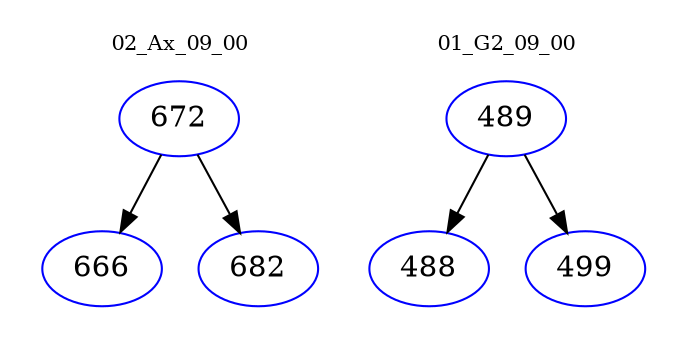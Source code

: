 digraph{
subgraph cluster_0 {
color = white
label = "02_Ax_09_00";
fontsize=10;
T0_672 [label="672", color="blue"]
T0_672 -> T0_666 [color="black"]
T0_666 [label="666", color="blue"]
T0_672 -> T0_682 [color="black"]
T0_682 [label="682", color="blue"]
}
subgraph cluster_1 {
color = white
label = "01_G2_09_00";
fontsize=10;
T1_489 [label="489", color="blue"]
T1_489 -> T1_488 [color="black"]
T1_488 [label="488", color="blue"]
T1_489 -> T1_499 [color="black"]
T1_499 [label="499", color="blue"]
}
}
